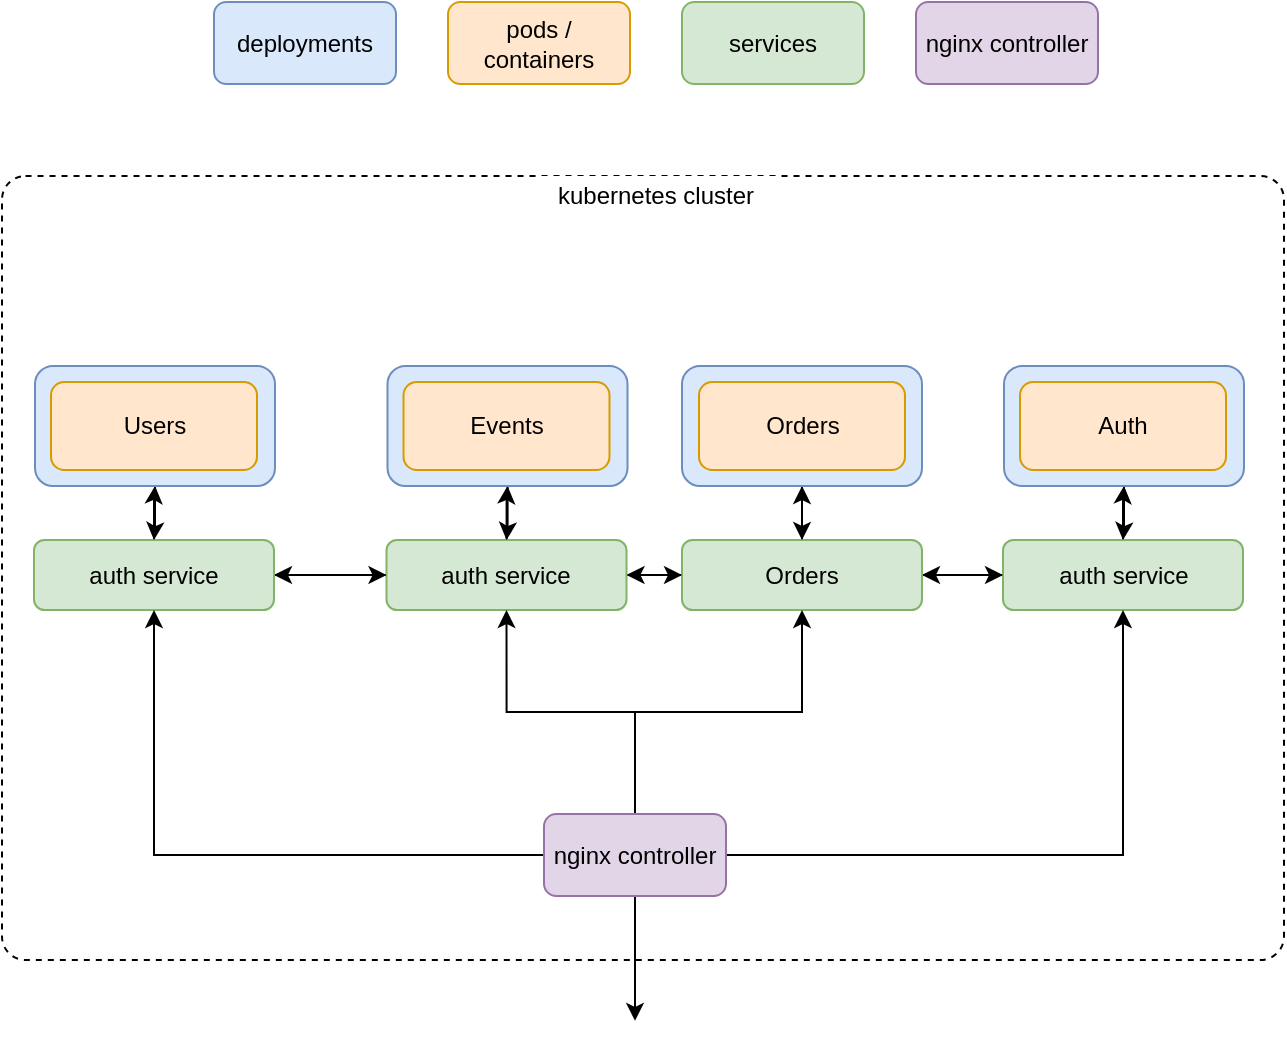 <mxfile version="21.6.8" type="github">
  <diagram name="Page-1" id="ruCQKkbkd5Io0Ilsnfv9">
    <mxGraphModel dx="977" dy="1059" grid="0" gridSize="10" guides="1" tooltips="1" connect="1" arrows="1" fold="1" page="0" pageScale="1" pageWidth="827" pageHeight="1169" math="0" shadow="0">
      <root>
        <mxCell id="0" />
        <mxCell id="1" parent="0" />
        <mxCell id="3klmHa3SPQqE0UkLHekg-17" value="" style="rounded=1;whiteSpace=wrap;html=1;arcSize=3;dashed=1;movable=1;resizable=1;rotatable=1;deletable=1;editable=1;locked=0;connectable=1;" vertex="1" parent="1">
          <mxGeometry x="101" y="-150" width="641" height="392" as="geometry" />
        </mxCell>
        <mxCell id="3klmHa3SPQqE0UkLHekg-1" value="kubernetes cluster" style="rounded=0;whiteSpace=wrap;html=1;strokeColor=none;" vertex="1" parent="1">
          <mxGeometry x="368" y="-150" width="120" height="20" as="geometry" />
        </mxCell>
        <mxCell id="3klmHa3SPQqE0UkLHekg-15" style="edgeStyle=orthogonalEdgeStyle;rounded=0;orthogonalLoop=1;jettySize=auto;html=1;entryX=0.5;entryY=1;entryDx=0;entryDy=0;" edge="1" parent="1" source="3klmHa3SPQqE0UkLHekg-4" target="3klmHa3SPQqE0UkLHekg-10">
          <mxGeometry relative="1" as="geometry" />
        </mxCell>
        <mxCell id="3klmHa3SPQqE0UkLHekg-37" style="edgeStyle=orthogonalEdgeStyle;rounded=0;orthogonalLoop=1;jettySize=auto;html=1;exitX=0;exitY=0.5;exitDx=0;exitDy=0;entryX=1;entryY=0.5;entryDx=0;entryDy=0;" edge="1" parent="1" source="3klmHa3SPQqE0UkLHekg-4" target="3klmHa3SPQqE0UkLHekg-19">
          <mxGeometry relative="1" as="geometry" />
        </mxCell>
        <mxCell id="3klmHa3SPQqE0UkLHekg-4" value="auth service" style="whiteSpace=wrap;html=1;rounded=1;fillColor=#d5e8d4;strokeColor=#82b366;" vertex="1" parent="1">
          <mxGeometry x="601.5" y="32" width="120" height="35" as="geometry" />
        </mxCell>
        <mxCell id="3klmHa3SPQqE0UkLHekg-7" value="deployments" style="rounded=1;whiteSpace=wrap;html=1;fillColor=#dae8fc;strokeColor=#6c8ebf;" vertex="1" parent="1">
          <mxGeometry x="207" y="-237" width="91" height="41" as="geometry" />
        </mxCell>
        <mxCell id="3klmHa3SPQqE0UkLHekg-8" value="pods / containers" style="rounded=1;whiteSpace=wrap;html=1;fillColor=#ffe6cc;strokeColor=#d79b00;" vertex="1" parent="1">
          <mxGeometry x="324" y="-237" width="91" height="41" as="geometry" />
        </mxCell>
        <mxCell id="3klmHa3SPQqE0UkLHekg-16" style="edgeStyle=orthogonalEdgeStyle;rounded=0;orthogonalLoop=1;jettySize=auto;html=1;" edge="1" parent="1" source="3klmHa3SPQqE0UkLHekg-10" target="3klmHa3SPQqE0UkLHekg-4">
          <mxGeometry relative="1" as="geometry" />
        </mxCell>
        <mxCell id="3klmHa3SPQqE0UkLHekg-10" value="" style="rounded=1;whiteSpace=wrap;html=1;fillColor=#dae8fc;strokeColor=#6c8ebf;" vertex="1" parent="1">
          <mxGeometry x="602" y="-55" width="120" height="60" as="geometry" />
        </mxCell>
        <mxCell id="3klmHa3SPQqE0UkLHekg-11" value="Auth" style="rounded=1;whiteSpace=wrap;html=1;fillColor=#ffe6cc;strokeColor=#d79b00;" vertex="1" parent="1">
          <mxGeometry x="610" y="-47" width="103" height="44" as="geometry" />
        </mxCell>
        <mxCell id="3klmHa3SPQqE0UkLHekg-13" value="services" style="rounded=1;whiteSpace=wrap;html=1;fillColor=#d5e8d4;strokeColor=#82b366;" vertex="1" parent="1">
          <mxGeometry x="441" y="-237" width="91" height="41" as="geometry" />
        </mxCell>
        <mxCell id="3klmHa3SPQqE0UkLHekg-14" value="nginx controller" style="rounded=1;whiteSpace=wrap;html=1;fillColor=#e1d5e7;strokeColor=#9673a6;" vertex="1" parent="1">
          <mxGeometry x="558" y="-237" width="91" height="41" as="geometry" />
        </mxCell>
        <mxCell id="3klmHa3SPQqE0UkLHekg-18" style="edgeStyle=orthogonalEdgeStyle;rounded=0;orthogonalLoop=1;jettySize=auto;html=1;entryX=0.5;entryY=1;entryDx=0;entryDy=0;" edge="1" parent="1" source="3klmHa3SPQqE0UkLHekg-19" target="3klmHa3SPQqE0UkLHekg-21">
          <mxGeometry relative="1" as="geometry" />
        </mxCell>
        <mxCell id="3klmHa3SPQqE0UkLHekg-36" style="edgeStyle=orthogonalEdgeStyle;rounded=0;orthogonalLoop=1;jettySize=auto;html=1;exitX=1;exitY=0.5;exitDx=0;exitDy=0;entryX=0;entryY=0.5;entryDx=0;entryDy=0;" edge="1" parent="1" source="3klmHa3SPQqE0UkLHekg-19" target="3klmHa3SPQqE0UkLHekg-4">
          <mxGeometry relative="1" as="geometry" />
        </mxCell>
        <mxCell id="3klmHa3SPQqE0UkLHekg-38" style="edgeStyle=orthogonalEdgeStyle;rounded=0;orthogonalLoop=1;jettySize=auto;html=1;entryX=1;entryY=0.5;entryDx=0;entryDy=0;" edge="1" parent="1" source="3klmHa3SPQqE0UkLHekg-19" target="3klmHa3SPQqE0UkLHekg-24">
          <mxGeometry relative="1" as="geometry" />
        </mxCell>
        <mxCell id="3klmHa3SPQqE0UkLHekg-19" value="Orders" style="whiteSpace=wrap;html=1;rounded=1;fillColor=#d5e8d4;strokeColor=#82b366;" vertex="1" parent="1">
          <mxGeometry x="441" y="32" width="120" height="35" as="geometry" />
        </mxCell>
        <mxCell id="3klmHa3SPQqE0UkLHekg-20" style="edgeStyle=orthogonalEdgeStyle;rounded=0;orthogonalLoop=1;jettySize=auto;html=1;" edge="1" parent="1" source="3klmHa3SPQqE0UkLHekg-21" target="3klmHa3SPQqE0UkLHekg-19">
          <mxGeometry relative="1" as="geometry" />
        </mxCell>
        <mxCell id="3klmHa3SPQqE0UkLHekg-21" value="" style="rounded=1;whiteSpace=wrap;html=1;fillColor=#dae8fc;strokeColor=#6c8ebf;" vertex="1" parent="1">
          <mxGeometry x="441" y="-55" width="120" height="60" as="geometry" />
        </mxCell>
        <mxCell id="3klmHa3SPQqE0UkLHekg-22" value="Orders" style="rounded=1;whiteSpace=wrap;html=1;fillColor=#ffe6cc;strokeColor=#d79b00;" vertex="1" parent="1">
          <mxGeometry x="449.5" y="-47" width="103" height="44" as="geometry" />
        </mxCell>
        <mxCell id="3klmHa3SPQqE0UkLHekg-23" style="edgeStyle=orthogonalEdgeStyle;rounded=0;orthogonalLoop=1;jettySize=auto;html=1;entryX=0.5;entryY=1;entryDx=0;entryDy=0;" edge="1" parent="1" source="3klmHa3SPQqE0UkLHekg-24" target="3klmHa3SPQqE0UkLHekg-26">
          <mxGeometry relative="1" as="geometry" />
        </mxCell>
        <mxCell id="3klmHa3SPQqE0UkLHekg-34" style="edgeStyle=orthogonalEdgeStyle;rounded=0;orthogonalLoop=1;jettySize=auto;html=1;entryX=1;entryY=0.5;entryDx=0;entryDy=0;" edge="1" parent="1" source="3klmHa3SPQqE0UkLHekg-24" target="3klmHa3SPQqE0UkLHekg-29">
          <mxGeometry relative="1" as="geometry" />
        </mxCell>
        <mxCell id="3klmHa3SPQqE0UkLHekg-35" style="edgeStyle=orthogonalEdgeStyle;rounded=0;orthogonalLoop=1;jettySize=auto;html=1;entryX=0;entryY=0.5;entryDx=0;entryDy=0;endArrow=classic;endFill=1;" edge="1" parent="1" source="3klmHa3SPQqE0UkLHekg-24" target="3klmHa3SPQqE0UkLHekg-19">
          <mxGeometry relative="1" as="geometry" />
        </mxCell>
        <mxCell id="3klmHa3SPQqE0UkLHekg-24" value="auth service" style="whiteSpace=wrap;html=1;rounded=1;fillColor=#d5e8d4;strokeColor=#82b366;" vertex="1" parent="1">
          <mxGeometry x="293.25" y="32" width="120" height="35" as="geometry" />
        </mxCell>
        <mxCell id="3klmHa3SPQqE0UkLHekg-25" style="edgeStyle=orthogonalEdgeStyle;rounded=0;orthogonalLoop=1;jettySize=auto;html=1;" edge="1" parent="1" source="3klmHa3SPQqE0UkLHekg-26" target="3klmHa3SPQqE0UkLHekg-24">
          <mxGeometry relative="1" as="geometry" />
        </mxCell>
        <mxCell id="3klmHa3SPQqE0UkLHekg-26" value="" style="rounded=1;whiteSpace=wrap;html=1;fillColor=#dae8fc;strokeColor=#6c8ebf;" vertex="1" parent="1">
          <mxGeometry x="293.75" y="-55" width="120" height="60" as="geometry" />
        </mxCell>
        <mxCell id="3klmHa3SPQqE0UkLHekg-27" value="Events" style="rounded=1;whiteSpace=wrap;html=1;fillColor=#ffe6cc;strokeColor=#d79b00;" vertex="1" parent="1">
          <mxGeometry x="301.75" y="-47" width="103" height="44" as="geometry" />
        </mxCell>
        <mxCell id="3klmHa3SPQqE0UkLHekg-28" style="edgeStyle=orthogonalEdgeStyle;rounded=0;orthogonalLoop=1;jettySize=auto;html=1;entryX=0.5;entryY=1;entryDx=0;entryDy=0;" edge="1" parent="1" source="3klmHa3SPQqE0UkLHekg-29" target="3klmHa3SPQqE0UkLHekg-31">
          <mxGeometry relative="1" as="geometry" />
        </mxCell>
        <mxCell id="3klmHa3SPQqE0UkLHekg-33" style="edgeStyle=orthogonalEdgeStyle;rounded=0;orthogonalLoop=1;jettySize=auto;html=1;entryX=0;entryY=0.5;entryDx=0;entryDy=0;" edge="1" parent="1" source="3klmHa3SPQqE0UkLHekg-29" target="3klmHa3SPQqE0UkLHekg-24">
          <mxGeometry relative="1" as="geometry" />
        </mxCell>
        <mxCell id="3klmHa3SPQqE0UkLHekg-29" value="auth service" style="whiteSpace=wrap;html=1;rounded=1;fillColor=#d5e8d4;strokeColor=#82b366;" vertex="1" parent="1">
          <mxGeometry x="117" y="32" width="120" height="35" as="geometry" />
        </mxCell>
        <mxCell id="3klmHa3SPQqE0UkLHekg-30" style="edgeStyle=orthogonalEdgeStyle;rounded=0;orthogonalLoop=1;jettySize=auto;html=1;" edge="1" parent="1" source="3klmHa3SPQqE0UkLHekg-31" target="3klmHa3SPQqE0UkLHekg-29">
          <mxGeometry relative="1" as="geometry" />
        </mxCell>
        <mxCell id="3klmHa3SPQqE0UkLHekg-31" value="" style="rounded=1;whiteSpace=wrap;html=1;fillColor=#dae8fc;strokeColor=#6c8ebf;" vertex="1" parent="1">
          <mxGeometry x="117.5" y="-55" width="120" height="60" as="geometry" />
        </mxCell>
        <mxCell id="3klmHa3SPQqE0UkLHekg-32" value="Users" style="rounded=1;whiteSpace=wrap;html=1;fillColor=#ffe6cc;strokeColor=#d79b00;" vertex="1" parent="1">
          <mxGeometry x="125.5" y="-47" width="103" height="44" as="geometry" />
        </mxCell>
        <mxCell id="3klmHa3SPQqE0UkLHekg-40" style="edgeStyle=orthogonalEdgeStyle;rounded=0;orthogonalLoop=1;jettySize=auto;html=1;entryX=0.5;entryY=1;entryDx=0;entryDy=0;" edge="1" parent="1" source="3klmHa3SPQqE0UkLHekg-39" target="3klmHa3SPQqE0UkLHekg-29">
          <mxGeometry relative="1" as="geometry" />
        </mxCell>
        <mxCell id="3klmHa3SPQqE0UkLHekg-41" style="edgeStyle=orthogonalEdgeStyle;rounded=0;orthogonalLoop=1;jettySize=auto;html=1;entryX=0.5;entryY=1;entryDx=0;entryDy=0;" edge="1" parent="1" source="3klmHa3SPQqE0UkLHekg-39" target="3klmHa3SPQqE0UkLHekg-24">
          <mxGeometry relative="1" as="geometry" />
        </mxCell>
        <mxCell id="3klmHa3SPQqE0UkLHekg-42" style="edgeStyle=orthogonalEdgeStyle;rounded=0;orthogonalLoop=1;jettySize=auto;html=1;" edge="1" parent="1" source="3klmHa3SPQqE0UkLHekg-39" target="3klmHa3SPQqE0UkLHekg-19">
          <mxGeometry relative="1" as="geometry" />
        </mxCell>
        <mxCell id="3klmHa3SPQqE0UkLHekg-43" style="edgeStyle=orthogonalEdgeStyle;rounded=0;orthogonalLoop=1;jettySize=auto;html=1;" edge="1" parent="1" source="3klmHa3SPQqE0UkLHekg-39" target="3klmHa3SPQqE0UkLHekg-4">
          <mxGeometry relative="1" as="geometry" />
        </mxCell>
        <mxCell id="3klmHa3SPQqE0UkLHekg-44" style="edgeStyle=orthogonalEdgeStyle;rounded=0;orthogonalLoop=1;jettySize=auto;html=1;" edge="1" parent="1" source="3klmHa3SPQqE0UkLHekg-39">
          <mxGeometry relative="1" as="geometry">
            <mxPoint x="417.5" y="272.429" as="targetPoint" />
          </mxGeometry>
        </mxCell>
        <mxCell id="3klmHa3SPQqE0UkLHekg-39" value="nginx controller" style="rounded=1;whiteSpace=wrap;html=1;fillColor=#e1d5e7;strokeColor=#9673a6;" vertex="1" parent="1">
          <mxGeometry x="372" y="169" width="91" height="41" as="geometry" />
        </mxCell>
      </root>
    </mxGraphModel>
  </diagram>
</mxfile>
